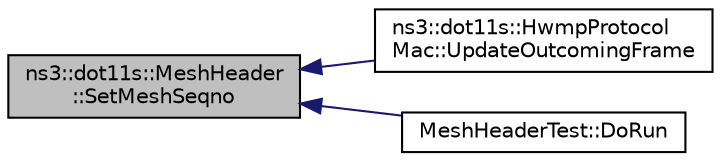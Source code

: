 digraph "ns3::dot11s::MeshHeader::SetMeshSeqno"
{
  edge [fontname="Helvetica",fontsize="10",labelfontname="Helvetica",labelfontsize="10"];
  node [fontname="Helvetica",fontsize="10",shape=record];
  rankdir="LR";
  Node1 [label="ns3::dot11s::MeshHeader\l::SetMeshSeqno",height=0.2,width=0.4,color="black", fillcolor="grey75", style="filled", fontcolor="black"];
  Node1 -> Node2 [dir="back",color="midnightblue",fontsize="10",style="solid"];
  Node2 [label="ns3::dot11s::HwmpProtocol\lMac::UpdateOutcomingFrame",height=0.2,width=0.4,color="black", fillcolor="white", style="filled",URL="$db/df2/classns3_1_1dot11s_1_1HwmpProtocolMac.html#ac4e4a220e540cb34c502fa62fe391ef2",tooltip="Update frame before it will be forwarded down. "];
  Node1 -> Node3 [dir="back",color="midnightblue",fontsize="10",style="solid"];
  Node3 [label="MeshHeaderTest::DoRun",height=0.2,width=0.4,color="black", fillcolor="white", style="filled",URL="$d4/d47/structMeshHeaderTest.html#a0e2f9fd40d75a0a955e2c90658735316",tooltip="Implementation to actually run this TestCase. "];
}

